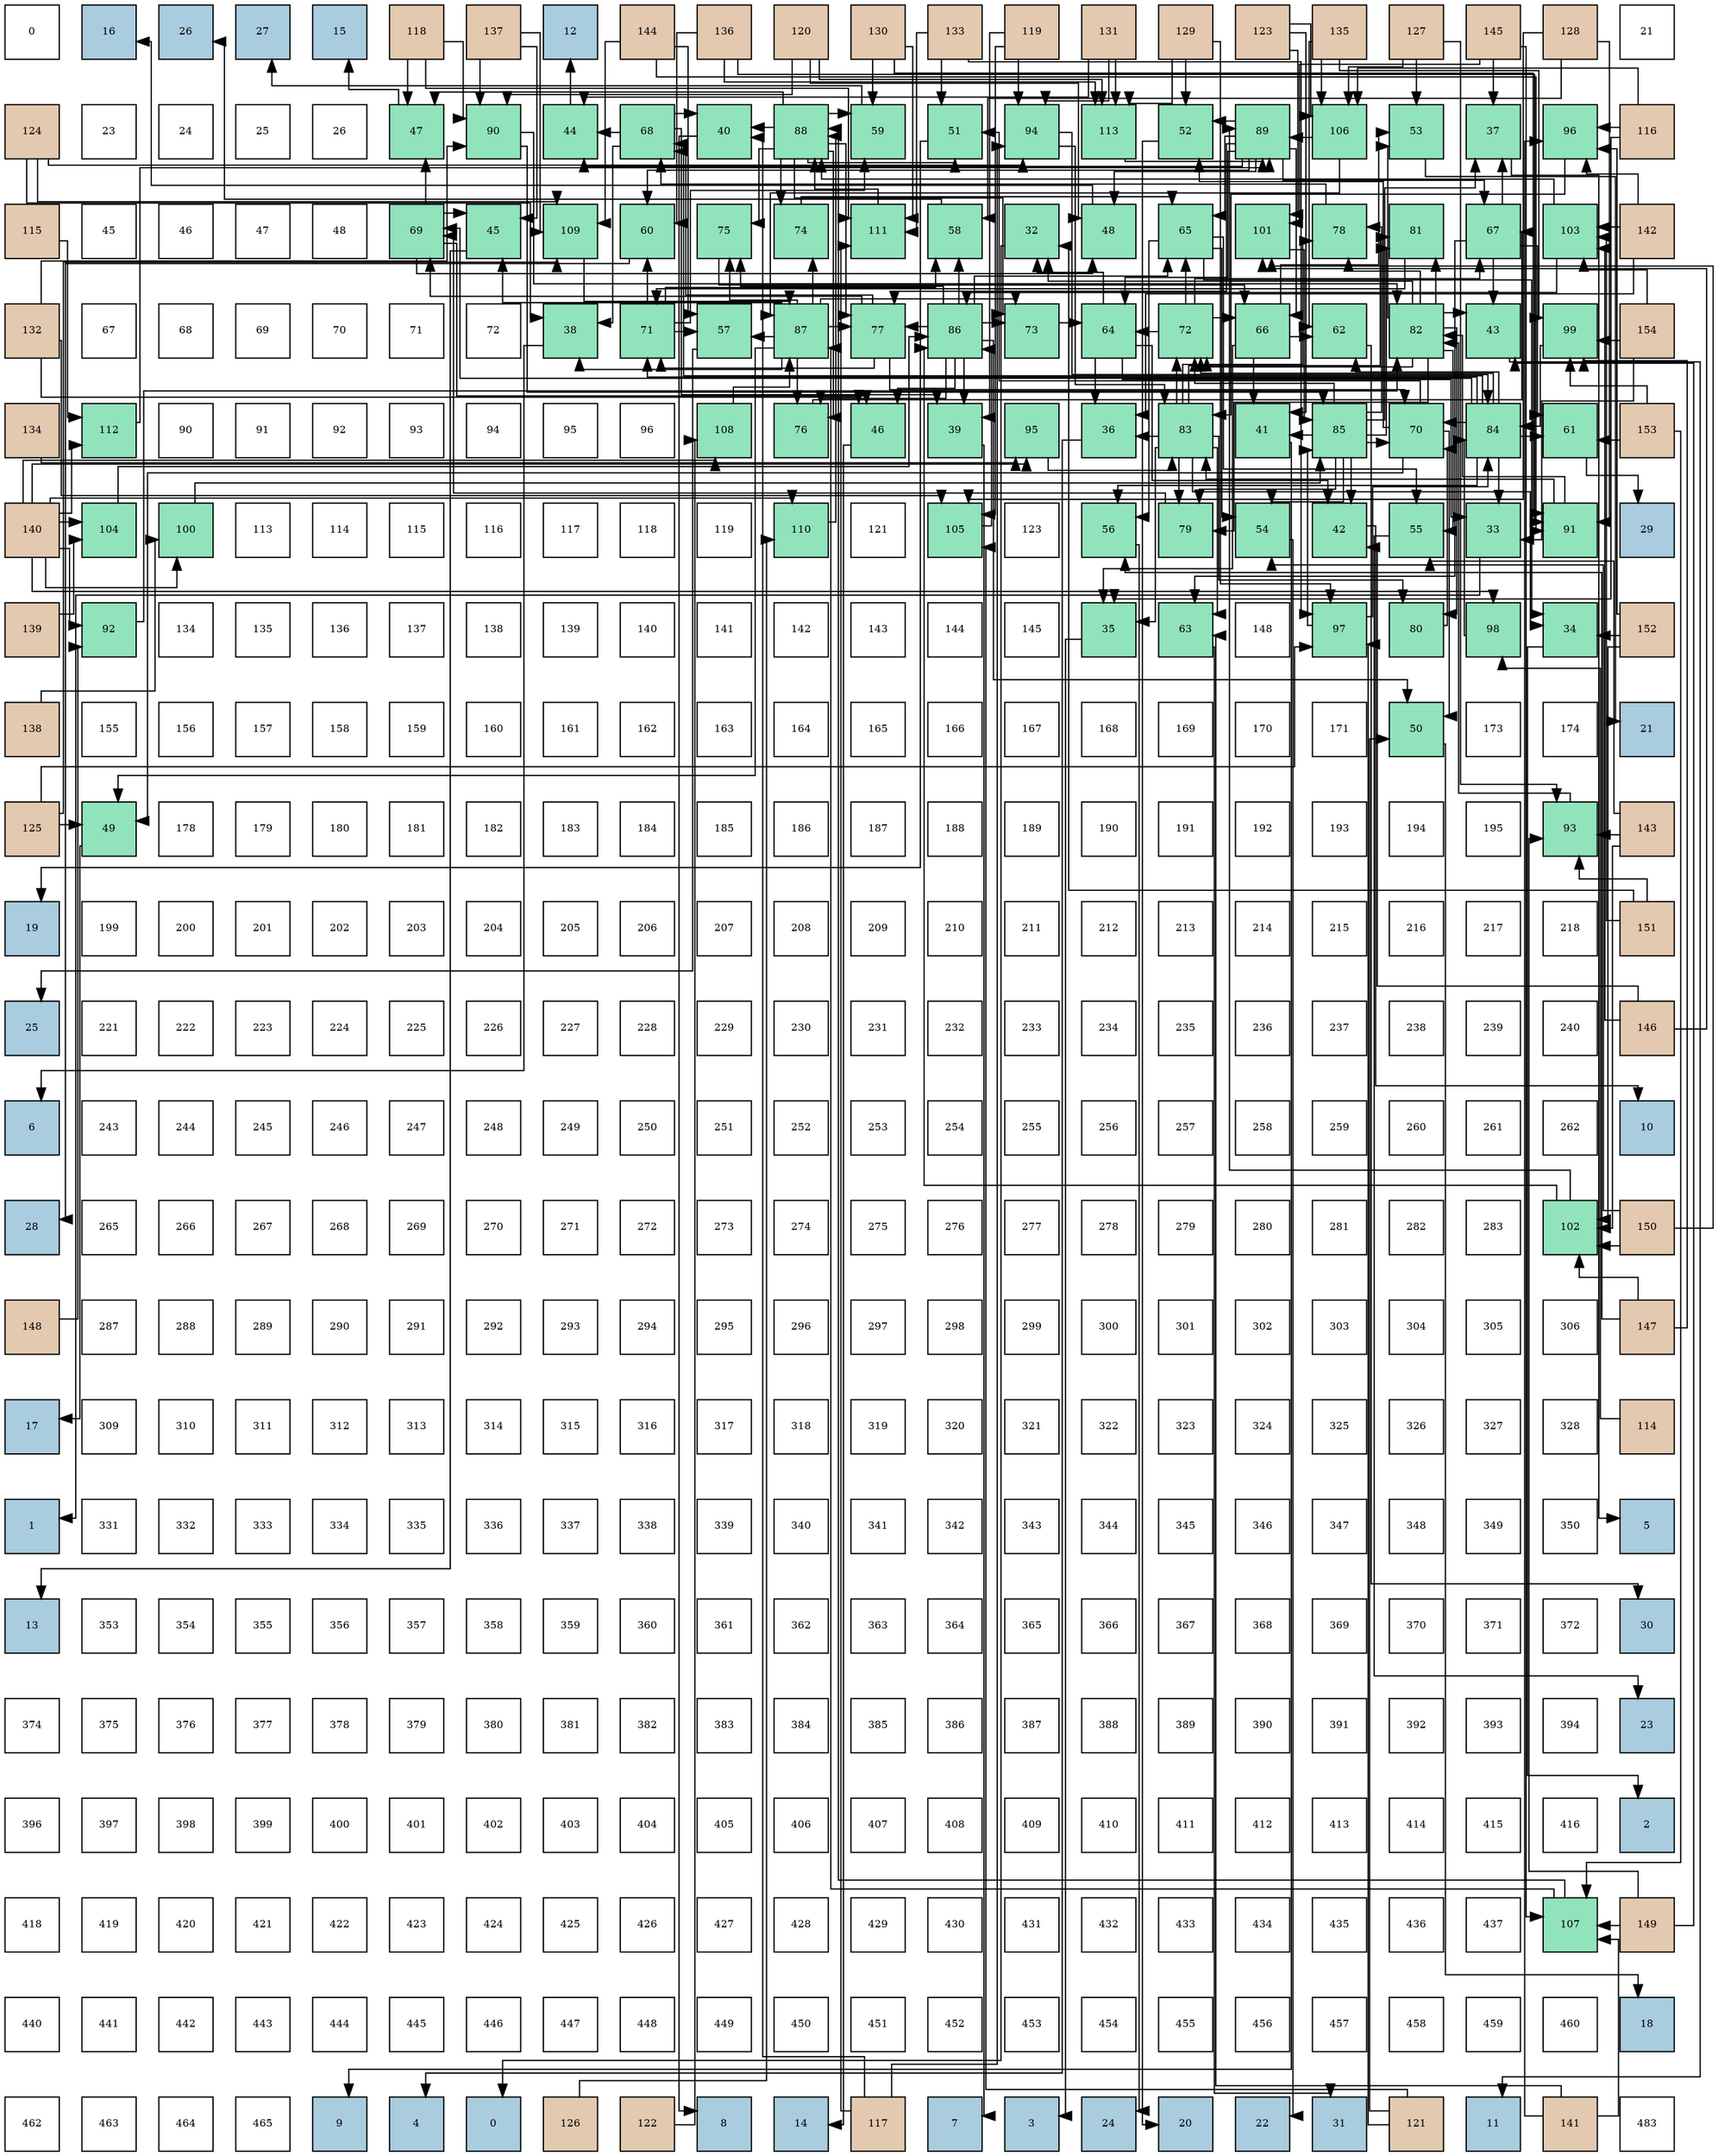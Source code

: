 digraph layout{
 rankdir=TB;
 splines=ortho;
 node [style=filled shape=square fixedsize=true width=0.6];
0[label="0", fontsize=8, fillcolor="#ffffff"];
1[label="16", fontsize=8, fillcolor="#a9ccde"];
2[label="26", fontsize=8, fillcolor="#a9ccde"];
3[label="27", fontsize=8, fillcolor="#a9ccde"];
4[label="15", fontsize=8, fillcolor="#a9ccde"];
5[label="118", fontsize=8, fillcolor="#e3c9af"];
6[label="137", fontsize=8, fillcolor="#e3c9af"];
7[label="12", fontsize=8, fillcolor="#a9ccde"];
8[label="144", fontsize=8, fillcolor="#e3c9af"];
9[label="136", fontsize=8, fillcolor="#e3c9af"];
10[label="120", fontsize=8, fillcolor="#e3c9af"];
11[label="130", fontsize=8, fillcolor="#e3c9af"];
12[label="133", fontsize=8, fillcolor="#e3c9af"];
13[label="119", fontsize=8, fillcolor="#e3c9af"];
14[label="131", fontsize=8, fillcolor="#e3c9af"];
15[label="129", fontsize=8, fillcolor="#e3c9af"];
16[label="123", fontsize=8, fillcolor="#e3c9af"];
17[label="135", fontsize=8, fillcolor="#e3c9af"];
18[label="127", fontsize=8, fillcolor="#e3c9af"];
19[label="145", fontsize=8, fillcolor="#e3c9af"];
20[label="128", fontsize=8, fillcolor="#e3c9af"];
21[label="21", fontsize=8, fillcolor="#ffffff"];
22[label="124", fontsize=8, fillcolor="#e3c9af"];
23[label="23", fontsize=8, fillcolor="#ffffff"];
24[label="24", fontsize=8, fillcolor="#ffffff"];
25[label="25", fontsize=8, fillcolor="#ffffff"];
26[label="26", fontsize=8, fillcolor="#ffffff"];
27[label="47", fontsize=8, fillcolor="#91e3bb"];
28[label="90", fontsize=8, fillcolor="#91e3bb"];
29[label="44", fontsize=8, fillcolor="#91e3bb"];
30[label="68", fontsize=8, fillcolor="#91e3bb"];
31[label="40", fontsize=8, fillcolor="#91e3bb"];
32[label="88", fontsize=8, fillcolor="#91e3bb"];
33[label="59", fontsize=8, fillcolor="#91e3bb"];
34[label="51", fontsize=8, fillcolor="#91e3bb"];
35[label="94", fontsize=8, fillcolor="#91e3bb"];
36[label="113", fontsize=8, fillcolor="#91e3bb"];
37[label="52", fontsize=8, fillcolor="#91e3bb"];
38[label="89", fontsize=8, fillcolor="#91e3bb"];
39[label="106", fontsize=8, fillcolor="#91e3bb"];
40[label="53", fontsize=8, fillcolor="#91e3bb"];
41[label="37", fontsize=8, fillcolor="#91e3bb"];
42[label="96", fontsize=8, fillcolor="#91e3bb"];
43[label="116", fontsize=8, fillcolor="#e3c9af"];
44[label="115", fontsize=8, fillcolor="#e3c9af"];
45[label="45", fontsize=8, fillcolor="#ffffff"];
46[label="46", fontsize=8, fillcolor="#ffffff"];
47[label="47", fontsize=8, fillcolor="#ffffff"];
48[label="48", fontsize=8, fillcolor="#ffffff"];
49[label="69", fontsize=8, fillcolor="#91e3bb"];
50[label="45", fontsize=8, fillcolor="#91e3bb"];
51[label="109", fontsize=8, fillcolor="#91e3bb"];
52[label="60", fontsize=8, fillcolor="#91e3bb"];
53[label="75", fontsize=8, fillcolor="#91e3bb"];
54[label="74", fontsize=8, fillcolor="#91e3bb"];
55[label="111", fontsize=8, fillcolor="#91e3bb"];
56[label="58", fontsize=8, fillcolor="#91e3bb"];
57[label="32", fontsize=8, fillcolor="#91e3bb"];
58[label="48", fontsize=8, fillcolor="#91e3bb"];
59[label="65", fontsize=8, fillcolor="#91e3bb"];
60[label="101", fontsize=8, fillcolor="#91e3bb"];
61[label="78", fontsize=8, fillcolor="#91e3bb"];
62[label="81", fontsize=8, fillcolor="#91e3bb"];
63[label="67", fontsize=8, fillcolor="#91e3bb"];
64[label="103", fontsize=8, fillcolor="#91e3bb"];
65[label="142", fontsize=8, fillcolor="#e3c9af"];
66[label="132", fontsize=8, fillcolor="#e3c9af"];
67[label="67", fontsize=8, fillcolor="#ffffff"];
68[label="68", fontsize=8, fillcolor="#ffffff"];
69[label="69", fontsize=8, fillcolor="#ffffff"];
70[label="70", fontsize=8, fillcolor="#ffffff"];
71[label="71", fontsize=8, fillcolor="#ffffff"];
72[label="72", fontsize=8, fillcolor="#ffffff"];
73[label="38", fontsize=8, fillcolor="#91e3bb"];
74[label="71", fontsize=8, fillcolor="#91e3bb"];
75[label="57", fontsize=8, fillcolor="#91e3bb"];
76[label="87", fontsize=8, fillcolor="#91e3bb"];
77[label="77", fontsize=8, fillcolor="#91e3bb"];
78[label="86", fontsize=8, fillcolor="#91e3bb"];
79[label="73", fontsize=8, fillcolor="#91e3bb"];
80[label="64", fontsize=8, fillcolor="#91e3bb"];
81[label="72", fontsize=8, fillcolor="#91e3bb"];
82[label="66", fontsize=8, fillcolor="#91e3bb"];
83[label="62", fontsize=8, fillcolor="#91e3bb"];
84[label="82", fontsize=8, fillcolor="#91e3bb"];
85[label="43", fontsize=8, fillcolor="#91e3bb"];
86[label="99", fontsize=8, fillcolor="#91e3bb"];
87[label="154", fontsize=8, fillcolor="#e3c9af"];
88[label="134", fontsize=8, fillcolor="#e3c9af"];
89[label="112", fontsize=8, fillcolor="#91e3bb"];
90[label="90", fontsize=8, fillcolor="#ffffff"];
91[label="91", fontsize=8, fillcolor="#ffffff"];
92[label="92", fontsize=8, fillcolor="#ffffff"];
93[label="93", fontsize=8, fillcolor="#ffffff"];
94[label="94", fontsize=8, fillcolor="#ffffff"];
95[label="95", fontsize=8, fillcolor="#ffffff"];
96[label="96", fontsize=8, fillcolor="#ffffff"];
97[label="108", fontsize=8, fillcolor="#91e3bb"];
98[label="76", fontsize=8, fillcolor="#91e3bb"];
99[label="46", fontsize=8, fillcolor="#91e3bb"];
100[label="39", fontsize=8, fillcolor="#91e3bb"];
101[label="95", fontsize=8, fillcolor="#91e3bb"];
102[label="36", fontsize=8, fillcolor="#91e3bb"];
103[label="83", fontsize=8, fillcolor="#91e3bb"];
104[label="41", fontsize=8, fillcolor="#91e3bb"];
105[label="85", fontsize=8, fillcolor="#91e3bb"];
106[label="70", fontsize=8, fillcolor="#91e3bb"];
107[label="84", fontsize=8, fillcolor="#91e3bb"];
108[label="61", fontsize=8, fillcolor="#91e3bb"];
109[label="153", fontsize=8, fillcolor="#e3c9af"];
110[label="140", fontsize=8, fillcolor="#e3c9af"];
111[label="104", fontsize=8, fillcolor="#91e3bb"];
112[label="100", fontsize=8, fillcolor="#91e3bb"];
113[label="113", fontsize=8, fillcolor="#ffffff"];
114[label="114", fontsize=8, fillcolor="#ffffff"];
115[label="115", fontsize=8, fillcolor="#ffffff"];
116[label="116", fontsize=8, fillcolor="#ffffff"];
117[label="117", fontsize=8, fillcolor="#ffffff"];
118[label="118", fontsize=8, fillcolor="#ffffff"];
119[label="119", fontsize=8, fillcolor="#ffffff"];
120[label="110", fontsize=8, fillcolor="#91e3bb"];
121[label="121", fontsize=8, fillcolor="#ffffff"];
122[label="105", fontsize=8, fillcolor="#91e3bb"];
123[label="123", fontsize=8, fillcolor="#ffffff"];
124[label="56", fontsize=8, fillcolor="#91e3bb"];
125[label="79", fontsize=8, fillcolor="#91e3bb"];
126[label="54", fontsize=8, fillcolor="#91e3bb"];
127[label="42", fontsize=8, fillcolor="#91e3bb"];
128[label="55", fontsize=8, fillcolor="#91e3bb"];
129[label="33", fontsize=8, fillcolor="#91e3bb"];
130[label="91", fontsize=8, fillcolor="#91e3bb"];
131[label="29", fontsize=8, fillcolor="#a9ccde"];
132[label="139", fontsize=8, fillcolor="#e3c9af"];
133[label="92", fontsize=8, fillcolor="#91e3bb"];
134[label="134", fontsize=8, fillcolor="#ffffff"];
135[label="135", fontsize=8, fillcolor="#ffffff"];
136[label="136", fontsize=8, fillcolor="#ffffff"];
137[label="137", fontsize=8, fillcolor="#ffffff"];
138[label="138", fontsize=8, fillcolor="#ffffff"];
139[label="139", fontsize=8, fillcolor="#ffffff"];
140[label="140", fontsize=8, fillcolor="#ffffff"];
141[label="141", fontsize=8, fillcolor="#ffffff"];
142[label="142", fontsize=8, fillcolor="#ffffff"];
143[label="143", fontsize=8, fillcolor="#ffffff"];
144[label="144", fontsize=8, fillcolor="#ffffff"];
145[label="145", fontsize=8, fillcolor="#ffffff"];
146[label="35", fontsize=8, fillcolor="#91e3bb"];
147[label="63", fontsize=8, fillcolor="#91e3bb"];
148[label="148", fontsize=8, fillcolor="#ffffff"];
149[label="97", fontsize=8, fillcolor="#91e3bb"];
150[label="80", fontsize=8, fillcolor="#91e3bb"];
151[label="98", fontsize=8, fillcolor="#91e3bb"];
152[label="34", fontsize=8, fillcolor="#91e3bb"];
153[label="152", fontsize=8, fillcolor="#e3c9af"];
154[label="138", fontsize=8, fillcolor="#e3c9af"];
155[label="155", fontsize=8, fillcolor="#ffffff"];
156[label="156", fontsize=8, fillcolor="#ffffff"];
157[label="157", fontsize=8, fillcolor="#ffffff"];
158[label="158", fontsize=8, fillcolor="#ffffff"];
159[label="159", fontsize=8, fillcolor="#ffffff"];
160[label="160", fontsize=8, fillcolor="#ffffff"];
161[label="161", fontsize=8, fillcolor="#ffffff"];
162[label="162", fontsize=8, fillcolor="#ffffff"];
163[label="163", fontsize=8, fillcolor="#ffffff"];
164[label="164", fontsize=8, fillcolor="#ffffff"];
165[label="165", fontsize=8, fillcolor="#ffffff"];
166[label="166", fontsize=8, fillcolor="#ffffff"];
167[label="167", fontsize=8, fillcolor="#ffffff"];
168[label="168", fontsize=8, fillcolor="#ffffff"];
169[label="169", fontsize=8, fillcolor="#ffffff"];
170[label="170", fontsize=8, fillcolor="#ffffff"];
171[label="171", fontsize=8, fillcolor="#ffffff"];
172[label="50", fontsize=8, fillcolor="#91e3bb"];
173[label="173", fontsize=8, fillcolor="#ffffff"];
174[label="174", fontsize=8, fillcolor="#ffffff"];
175[label="21", fontsize=8, fillcolor="#a9ccde"];
176[label="125", fontsize=8, fillcolor="#e3c9af"];
177[label="49", fontsize=8, fillcolor="#91e3bb"];
178[label="178", fontsize=8, fillcolor="#ffffff"];
179[label="179", fontsize=8, fillcolor="#ffffff"];
180[label="180", fontsize=8, fillcolor="#ffffff"];
181[label="181", fontsize=8, fillcolor="#ffffff"];
182[label="182", fontsize=8, fillcolor="#ffffff"];
183[label="183", fontsize=8, fillcolor="#ffffff"];
184[label="184", fontsize=8, fillcolor="#ffffff"];
185[label="185", fontsize=8, fillcolor="#ffffff"];
186[label="186", fontsize=8, fillcolor="#ffffff"];
187[label="187", fontsize=8, fillcolor="#ffffff"];
188[label="188", fontsize=8, fillcolor="#ffffff"];
189[label="189", fontsize=8, fillcolor="#ffffff"];
190[label="190", fontsize=8, fillcolor="#ffffff"];
191[label="191", fontsize=8, fillcolor="#ffffff"];
192[label="192", fontsize=8, fillcolor="#ffffff"];
193[label="193", fontsize=8, fillcolor="#ffffff"];
194[label="194", fontsize=8, fillcolor="#ffffff"];
195[label="195", fontsize=8, fillcolor="#ffffff"];
196[label="93", fontsize=8, fillcolor="#91e3bb"];
197[label="143", fontsize=8, fillcolor="#e3c9af"];
198[label="19", fontsize=8, fillcolor="#a9ccde"];
199[label="199", fontsize=8, fillcolor="#ffffff"];
200[label="200", fontsize=8, fillcolor="#ffffff"];
201[label="201", fontsize=8, fillcolor="#ffffff"];
202[label="202", fontsize=8, fillcolor="#ffffff"];
203[label="203", fontsize=8, fillcolor="#ffffff"];
204[label="204", fontsize=8, fillcolor="#ffffff"];
205[label="205", fontsize=8, fillcolor="#ffffff"];
206[label="206", fontsize=8, fillcolor="#ffffff"];
207[label="207", fontsize=8, fillcolor="#ffffff"];
208[label="208", fontsize=8, fillcolor="#ffffff"];
209[label="209", fontsize=8, fillcolor="#ffffff"];
210[label="210", fontsize=8, fillcolor="#ffffff"];
211[label="211", fontsize=8, fillcolor="#ffffff"];
212[label="212", fontsize=8, fillcolor="#ffffff"];
213[label="213", fontsize=8, fillcolor="#ffffff"];
214[label="214", fontsize=8, fillcolor="#ffffff"];
215[label="215", fontsize=8, fillcolor="#ffffff"];
216[label="216", fontsize=8, fillcolor="#ffffff"];
217[label="217", fontsize=8, fillcolor="#ffffff"];
218[label="218", fontsize=8, fillcolor="#ffffff"];
219[label="151", fontsize=8, fillcolor="#e3c9af"];
220[label="25", fontsize=8, fillcolor="#a9ccde"];
221[label="221", fontsize=8, fillcolor="#ffffff"];
222[label="222", fontsize=8, fillcolor="#ffffff"];
223[label="223", fontsize=8, fillcolor="#ffffff"];
224[label="224", fontsize=8, fillcolor="#ffffff"];
225[label="225", fontsize=8, fillcolor="#ffffff"];
226[label="226", fontsize=8, fillcolor="#ffffff"];
227[label="227", fontsize=8, fillcolor="#ffffff"];
228[label="228", fontsize=8, fillcolor="#ffffff"];
229[label="229", fontsize=8, fillcolor="#ffffff"];
230[label="230", fontsize=8, fillcolor="#ffffff"];
231[label="231", fontsize=8, fillcolor="#ffffff"];
232[label="232", fontsize=8, fillcolor="#ffffff"];
233[label="233", fontsize=8, fillcolor="#ffffff"];
234[label="234", fontsize=8, fillcolor="#ffffff"];
235[label="235", fontsize=8, fillcolor="#ffffff"];
236[label="236", fontsize=8, fillcolor="#ffffff"];
237[label="237", fontsize=8, fillcolor="#ffffff"];
238[label="238", fontsize=8, fillcolor="#ffffff"];
239[label="239", fontsize=8, fillcolor="#ffffff"];
240[label="240", fontsize=8, fillcolor="#ffffff"];
241[label="146", fontsize=8, fillcolor="#e3c9af"];
242[label="6", fontsize=8, fillcolor="#a9ccde"];
243[label="243", fontsize=8, fillcolor="#ffffff"];
244[label="244", fontsize=8, fillcolor="#ffffff"];
245[label="245", fontsize=8, fillcolor="#ffffff"];
246[label="246", fontsize=8, fillcolor="#ffffff"];
247[label="247", fontsize=8, fillcolor="#ffffff"];
248[label="248", fontsize=8, fillcolor="#ffffff"];
249[label="249", fontsize=8, fillcolor="#ffffff"];
250[label="250", fontsize=8, fillcolor="#ffffff"];
251[label="251", fontsize=8, fillcolor="#ffffff"];
252[label="252", fontsize=8, fillcolor="#ffffff"];
253[label="253", fontsize=8, fillcolor="#ffffff"];
254[label="254", fontsize=8, fillcolor="#ffffff"];
255[label="255", fontsize=8, fillcolor="#ffffff"];
256[label="256", fontsize=8, fillcolor="#ffffff"];
257[label="257", fontsize=8, fillcolor="#ffffff"];
258[label="258", fontsize=8, fillcolor="#ffffff"];
259[label="259", fontsize=8, fillcolor="#ffffff"];
260[label="260", fontsize=8, fillcolor="#ffffff"];
261[label="261", fontsize=8, fillcolor="#ffffff"];
262[label="262", fontsize=8, fillcolor="#ffffff"];
263[label="10", fontsize=8, fillcolor="#a9ccde"];
264[label="28", fontsize=8, fillcolor="#a9ccde"];
265[label="265", fontsize=8, fillcolor="#ffffff"];
266[label="266", fontsize=8, fillcolor="#ffffff"];
267[label="267", fontsize=8, fillcolor="#ffffff"];
268[label="268", fontsize=8, fillcolor="#ffffff"];
269[label="269", fontsize=8, fillcolor="#ffffff"];
270[label="270", fontsize=8, fillcolor="#ffffff"];
271[label="271", fontsize=8, fillcolor="#ffffff"];
272[label="272", fontsize=8, fillcolor="#ffffff"];
273[label="273", fontsize=8, fillcolor="#ffffff"];
274[label="274", fontsize=8, fillcolor="#ffffff"];
275[label="275", fontsize=8, fillcolor="#ffffff"];
276[label="276", fontsize=8, fillcolor="#ffffff"];
277[label="277", fontsize=8, fillcolor="#ffffff"];
278[label="278", fontsize=8, fillcolor="#ffffff"];
279[label="279", fontsize=8, fillcolor="#ffffff"];
280[label="280", fontsize=8, fillcolor="#ffffff"];
281[label="281", fontsize=8, fillcolor="#ffffff"];
282[label="282", fontsize=8, fillcolor="#ffffff"];
283[label="283", fontsize=8, fillcolor="#ffffff"];
284[label="102", fontsize=8, fillcolor="#91e3bb"];
285[label="150", fontsize=8, fillcolor="#e3c9af"];
286[label="148", fontsize=8, fillcolor="#e3c9af"];
287[label="287", fontsize=8, fillcolor="#ffffff"];
288[label="288", fontsize=8, fillcolor="#ffffff"];
289[label="289", fontsize=8, fillcolor="#ffffff"];
290[label="290", fontsize=8, fillcolor="#ffffff"];
291[label="291", fontsize=8, fillcolor="#ffffff"];
292[label="292", fontsize=8, fillcolor="#ffffff"];
293[label="293", fontsize=8, fillcolor="#ffffff"];
294[label="294", fontsize=8, fillcolor="#ffffff"];
295[label="295", fontsize=8, fillcolor="#ffffff"];
296[label="296", fontsize=8, fillcolor="#ffffff"];
297[label="297", fontsize=8, fillcolor="#ffffff"];
298[label="298", fontsize=8, fillcolor="#ffffff"];
299[label="299", fontsize=8, fillcolor="#ffffff"];
300[label="300", fontsize=8, fillcolor="#ffffff"];
301[label="301", fontsize=8, fillcolor="#ffffff"];
302[label="302", fontsize=8, fillcolor="#ffffff"];
303[label="303", fontsize=8, fillcolor="#ffffff"];
304[label="304", fontsize=8, fillcolor="#ffffff"];
305[label="305", fontsize=8, fillcolor="#ffffff"];
306[label="306", fontsize=8, fillcolor="#ffffff"];
307[label="147", fontsize=8, fillcolor="#e3c9af"];
308[label="17", fontsize=8, fillcolor="#a9ccde"];
309[label="309", fontsize=8, fillcolor="#ffffff"];
310[label="310", fontsize=8, fillcolor="#ffffff"];
311[label="311", fontsize=8, fillcolor="#ffffff"];
312[label="312", fontsize=8, fillcolor="#ffffff"];
313[label="313", fontsize=8, fillcolor="#ffffff"];
314[label="314", fontsize=8, fillcolor="#ffffff"];
315[label="315", fontsize=8, fillcolor="#ffffff"];
316[label="316", fontsize=8, fillcolor="#ffffff"];
317[label="317", fontsize=8, fillcolor="#ffffff"];
318[label="318", fontsize=8, fillcolor="#ffffff"];
319[label="319", fontsize=8, fillcolor="#ffffff"];
320[label="320", fontsize=8, fillcolor="#ffffff"];
321[label="321", fontsize=8, fillcolor="#ffffff"];
322[label="322", fontsize=8, fillcolor="#ffffff"];
323[label="323", fontsize=8, fillcolor="#ffffff"];
324[label="324", fontsize=8, fillcolor="#ffffff"];
325[label="325", fontsize=8, fillcolor="#ffffff"];
326[label="326", fontsize=8, fillcolor="#ffffff"];
327[label="327", fontsize=8, fillcolor="#ffffff"];
328[label="328", fontsize=8, fillcolor="#ffffff"];
329[label="114", fontsize=8, fillcolor="#e3c9af"];
330[label="1", fontsize=8, fillcolor="#a9ccde"];
331[label="331", fontsize=8, fillcolor="#ffffff"];
332[label="332", fontsize=8, fillcolor="#ffffff"];
333[label="333", fontsize=8, fillcolor="#ffffff"];
334[label="334", fontsize=8, fillcolor="#ffffff"];
335[label="335", fontsize=8, fillcolor="#ffffff"];
336[label="336", fontsize=8, fillcolor="#ffffff"];
337[label="337", fontsize=8, fillcolor="#ffffff"];
338[label="338", fontsize=8, fillcolor="#ffffff"];
339[label="339", fontsize=8, fillcolor="#ffffff"];
340[label="340", fontsize=8, fillcolor="#ffffff"];
341[label="341", fontsize=8, fillcolor="#ffffff"];
342[label="342", fontsize=8, fillcolor="#ffffff"];
343[label="343", fontsize=8, fillcolor="#ffffff"];
344[label="344", fontsize=8, fillcolor="#ffffff"];
345[label="345", fontsize=8, fillcolor="#ffffff"];
346[label="346", fontsize=8, fillcolor="#ffffff"];
347[label="347", fontsize=8, fillcolor="#ffffff"];
348[label="348", fontsize=8, fillcolor="#ffffff"];
349[label="349", fontsize=8, fillcolor="#ffffff"];
350[label="350", fontsize=8, fillcolor="#ffffff"];
351[label="5", fontsize=8, fillcolor="#a9ccde"];
352[label="13", fontsize=8, fillcolor="#a9ccde"];
353[label="353", fontsize=8, fillcolor="#ffffff"];
354[label="354", fontsize=8, fillcolor="#ffffff"];
355[label="355", fontsize=8, fillcolor="#ffffff"];
356[label="356", fontsize=8, fillcolor="#ffffff"];
357[label="357", fontsize=8, fillcolor="#ffffff"];
358[label="358", fontsize=8, fillcolor="#ffffff"];
359[label="359", fontsize=8, fillcolor="#ffffff"];
360[label="360", fontsize=8, fillcolor="#ffffff"];
361[label="361", fontsize=8, fillcolor="#ffffff"];
362[label="362", fontsize=8, fillcolor="#ffffff"];
363[label="363", fontsize=8, fillcolor="#ffffff"];
364[label="364", fontsize=8, fillcolor="#ffffff"];
365[label="365", fontsize=8, fillcolor="#ffffff"];
366[label="366", fontsize=8, fillcolor="#ffffff"];
367[label="367", fontsize=8, fillcolor="#ffffff"];
368[label="368", fontsize=8, fillcolor="#ffffff"];
369[label="369", fontsize=8, fillcolor="#ffffff"];
370[label="370", fontsize=8, fillcolor="#ffffff"];
371[label="371", fontsize=8, fillcolor="#ffffff"];
372[label="372", fontsize=8, fillcolor="#ffffff"];
373[label="30", fontsize=8, fillcolor="#a9ccde"];
374[label="374", fontsize=8, fillcolor="#ffffff"];
375[label="375", fontsize=8, fillcolor="#ffffff"];
376[label="376", fontsize=8, fillcolor="#ffffff"];
377[label="377", fontsize=8, fillcolor="#ffffff"];
378[label="378", fontsize=8, fillcolor="#ffffff"];
379[label="379", fontsize=8, fillcolor="#ffffff"];
380[label="380", fontsize=8, fillcolor="#ffffff"];
381[label="381", fontsize=8, fillcolor="#ffffff"];
382[label="382", fontsize=8, fillcolor="#ffffff"];
383[label="383", fontsize=8, fillcolor="#ffffff"];
384[label="384", fontsize=8, fillcolor="#ffffff"];
385[label="385", fontsize=8, fillcolor="#ffffff"];
386[label="386", fontsize=8, fillcolor="#ffffff"];
387[label="387", fontsize=8, fillcolor="#ffffff"];
388[label="388", fontsize=8, fillcolor="#ffffff"];
389[label="389", fontsize=8, fillcolor="#ffffff"];
390[label="390", fontsize=8, fillcolor="#ffffff"];
391[label="391", fontsize=8, fillcolor="#ffffff"];
392[label="392", fontsize=8, fillcolor="#ffffff"];
393[label="393", fontsize=8, fillcolor="#ffffff"];
394[label="394", fontsize=8, fillcolor="#ffffff"];
395[label="23", fontsize=8, fillcolor="#a9ccde"];
396[label="396", fontsize=8, fillcolor="#ffffff"];
397[label="397", fontsize=8, fillcolor="#ffffff"];
398[label="398", fontsize=8, fillcolor="#ffffff"];
399[label="399", fontsize=8, fillcolor="#ffffff"];
400[label="400", fontsize=8, fillcolor="#ffffff"];
401[label="401", fontsize=8, fillcolor="#ffffff"];
402[label="402", fontsize=8, fillcolor="#ffffff"];
403[label="403", fontsize=8, fillcolor="#ffffff"];
404[label="404", fontsize=8, fillcolor="#ffffff"];
405[label="405", fontsize=8, fillcolor="#ffffff"];
406[label="406", fontsize=8, fillcolor="#ffffff"];
407[label="407", fontsize=8, fillcolor="#ffffff"];
408[label="408", fontsize=8, fillcolor="#ffffff"];
409[label="409", fontsize=8, fillcolor="#ffffff"];
410[label="410", fontsize=8, fillcolor="#ffffff"];
411[label="411", fontsize=8, fillcolor="#ffffff"];
412[label="412", fontsize=8, fillcolor="#ffffff"];
413[label="413", fontsize=8, fillcolor="#ffffff"];
414[label="414", fontsize=8, fillcolor="#ffffff"];
415[label="415", fontsize=8, fillcolor="#ffffff"];
416[label="416", fontsize=8, fillcolor="#ffffff"];
417[label="2", fontsize=8, fillcolor="#a9ccde"];
418[label="418", fontsize=8, fillcolor="#ffffff"];
419[label="419", fontsize=8, fillcolor="#ffffff"];
420[label="420", fontsize=8, fillcolor="#ffffff"];
421[label="421", fontsize=8, fillcolor="#ffffff"];
422[label="422", fontsize=8, fillcolor="#ffffff"];
423[label="423", fontsize=8, fillcolor="#ffffff"];
424[label="424", fontsize=8, fillcolor="#ffffff"];
425[label="425", fontsize=8, fillcolor="#ffffff"];
426[label="426", fontsize=8, fillcolor="#ffffff"];
427[label="427", fontsize=8, fillcolor="#ffffff"];
428[label="428", fontsize=8, fillcolor="#ffffff"];
429[label="429", fontsize=8, fillcolor="#ffffff"];
430[label="430", fontsize=8, fillcolor="#ffffff"];
431[label="431", fontsize=8, fillcolor="#ffffff"];
432[label="432", fontsize=8, fillcolor="#ffffff"];
433[label="433", fontsize=8, fillcolor="#ffffff"];
434[label="434", fontsize=8, fillcolor="#ffffff"];
435[label="435", fontsize=8, fillcolor="#ffffff"];
436[label="436", fontsize=8, fillcolor="#ffffff"];
437[label="437", fontsize=8, fillcolor="#ffffff"];
438[label="107", fontsize=8, fillcolor="#91e3bb"];
439[label="149", fontsize=8, fillcolor="#e3c9af"];
440[label="440", fontsize=8, fillcolor="#ffffff"];
441[label="441", fontsize=8, fillcolor="#ffffff"];
442[label="442", fontsize=8, fillcolor="#ffffff"];
443[label="443", fontsize=8, fillcolor="#ffffff"];
444[label="444", fontsize=8, fillcolor="#ffffff"];
445[label="445", fontsize=8, fillcolor="#ffffff"];
446[label="446", fontsize=8, fillcolor="#ffffff"];
447[label="447", fontsize=8, fillcolor="#ffffff"];
448[label="448", fontsize=8, fillcolor="#ffffff"];
449[label="449", fontsize=8, fillcolor="#ffffff"];
450[label="450", fontsize=8, fillcolor="#ffffff"];
451[label="451", fontsize=8, fillcolor="#ffffff"];
452[label="452", fontsize=8, fillcolor="#ffffff"];
453[label="453", fontsize=8, fillcolor="#ffffff"];
454[label="454", fontsize=8, fillcolor="#ffffff"];
455[label="455", fontsize=8, fillcolor="#ffffff"];
456[label="456", fontsize=8, fillcolor="#ffffff"];
457[label="457", fontsize=8, fillcolor="#ffffff"];
458[label="458", fontsize=8, fillcolor="#ffffff"];
459[label="459", fontsize=8, fillcolor="#ffffff"];
460[label="460", fontsize=8, fillcolor="#ffffff"];
461[label="18", fontsize=8, fillcolor="#a9ccde"];
462[label="462", fontsize=8, fillcolor="#ffffff"];
463[label="463", fontsize=8, fillcolor="#ffffff"];
464[label="464", fontsize=8, fillcolor="#ffffff"];
465[label="465", fontsize=8, fillcolor="#ffffff"];
466[label="9", fontsize=8, fillcolor="#a9ccde"];
467[label="4", fontsize=8, fillcolor="#a9ccde"];
468[label="0", fontsize=8, fillcolor="#a9ccde"];
469[label="126", fontsize=8, fillcolor="#e3c9af"];
470[label="122", fontsize=8, fillcolor="#e3c9af"];
471[label="8", fontsize=8, fillcolor="#a9ccde"];
472[label="14", fontsize=8, fillcolor="#a9ccde"];
473[label="117", fontsize=8, fillcolor="#e3c9af"];
474[label="7", fontsize=8, fillcolor="#a9ccde"];
475[label="3", fontsize=8, fillcolor="#a9ccde"];
476[label="24", fontsize=8, fillcolor="#a9ccde"];
477[label="20", fontsize=8, fillcolor="#a9ccde"];
478[label="22", fontsize=8, fillcolor="#a9ccde"];
479[label="31", fontsize=8, fillcolor="#a9ccde"];
480[label="121", fontsize=8, fillcolor="#e3c9af"];
481[label="11", fontsize=8, fillcolor="#a9ccde"];
482[label="141", fontsize=8, fillcolor="#e3c9af"];
483[label="483", fontsize=8, fillcolor="#ffffff"];
edge [constraint=false, style=vis];57 -> 468;
129 -> 330;
152 -> 417;
146 -> 475;
102 -> 467;
41 -> 351;
73 -> 242;
100 -> 474;
31 -> 471;
104 -> 466;
127 -> 263;
85 -> 481;
29 -> 7;
50 -> 352;
99 -> 472;
27 -> 4;
58 -> 1;
177 -> 308;
172 -> 461;
34 -> 198;
37 -> 477;
40 -> 175;
126 -> 478;
128 -> 395;
124 -> 476;
75 -> 220;
56 -> 2;
33 -> 3;
52 -> 264;
108 -> 131;
83 -> 373;
147 -> 479;
80 -> 57;
80 -> 129;
80 -> 102;
80 -> 127;
59 -> 152;
59 -> 126;
59 -> 128;
59 -> 124;
82 -> 146;
82 -> 104;
82 -> 40;
82 -> 83;
63 -> 41;
63 -> 85;
63 -> 108;
63 -> 147;
30 -> 73;
30 -> 100;
30 -> 31;
30 -> 29;
49 -> 50;
49 -> 99;
49 -> 27;
49 -> 58;
106 -> 177;
106 -> 172;
106 -> 34;
106 -> 37;
74 -> 75;
74 -> 56;
74 -> 33;
74 -> 52;
81 -> 80;
81 -> 59;
81 -> 82;
81 -> 63;
79 -> 80;
54 -> 59;
53 -> 82;
98 -> 63;
77 -> 30;
77 -> 49;
77 -> 106;
77 -> 74;
61 -> 30;
125 -> 49;
150 -> 106;
62 -> 74;
84 -> 57;
84 -> 85;
84 -> 40;
84 -> 128;
84 -> 81;
84 -> 61;
84 -> 125;
84 -> 150;
84 -> 62;
103 -> 152;
103 -> 146;
103 -> 102;
103 -> 147;
103 -> 81;
103 -> 61;
103 -> 125;
103 -> 150;
103 -> 62;
107 -> 129;
107 -> 124;
107 -> 108;
107 -> 83;
107 -> 30;
107 -> 49;
107 -> 106;
107 -> 74;
107 -> 81;
105 -> 41;
105 -> 104;
105 -> 127;
105 -> 126;
105 -> 106;
105 -> 81;
105 -> 61;
105 -> 125;
105 -> 62;
78 -> 100;
78 -> 99;
78 -> 172;
78 -> 56;
78 -> 59;
78 -> 79;
78 -> 53;
78 -> 98;
78 -> 77;
76 -> 73;
76 -> 50;
76 -> 177;
76 -> 75;
76 -> 79;
76 -> 54;
76 -> 53;
76 -> 98;
76 -> 77;
32 -> 31;
32 -> 27;
32 -> 34;
32 -> 33;
32 -> 79;
32 -> 54;
32 -> 53;
32 -> 98;
32 -> 77;
38 -> 29;
38 -> 58;
38 -> 37;
38 -> 52;
38 -> 80;
38 -> 59;
38 -> 82;
38 -> 63;
38 -> 77;
28 -> 84;
28 -> 105;
130 -> 84;
130 -> 103;
133 -> 84;
196 -> 84;
35 -> 103;
35 -> 107;
101 -> 103;
42 -> 103;
149 -> 107;
149 -> 105;
151 -> 107;
86 -> 107;
112 -> 105;
60 -> 105;
284 -> 78;
284 -> 38;
64 -> 78;
64 -> 32;
111 -> 78;
122 -> 78;
39 -> 76;
39 -> 38;
438 -> 76;
438 -> 32;
97 -> 76;
51 -> 76;
120 -> 32;
55 -> 32;
89 -> 38;
36 -> 38;
329 -> 151;
44 -> 89;
43 -> 146;
43 -> 42;
43 -> 39;
473 -> 31;
473 -> 35;
473 -> 55;
5 -> 27;
5 -> 28;
5 -> 55;
13 -> 100;
13 -> 35;
13 -> 122;
10 -> 58;
10 -> 28;
10 -> 36;
480 -> 172;
480 -> 149;
480 -> 122;
470 -> 97;
16 -> 104;
16 -> 60;
16 -> 39;
22 -> 73;
22 -> 35;
22 -> 51;
176 -> 177;
176 -> 149;
176 -> 51;
469 -> 120;
18 -> 40;
18 -> 196;
18 -> 39;
20 -> 56;
20 -> 130;
20 -> 122;
15 -> 37;
15 -> 149;
15 -> 36;
11 -> 33;
11 -> 130;
11 -> 55;
14 -> 29;
14 -> 35;
14 -> 36;
66 -> 99;
66 -> 28;
66 -> 122;
12 -> 34;
12 -> 149;
12 -> 55;
88 -> 101;
17 -> 83;
17 -> 86;
17 -> 39;
9 -> 52;
9 -> 130;
9 -> 36;
6 -> 50;
6 -> 28;
6 -> 51;
154 -> 112;
132 -> 111;
110 -> 133;
110 -> 101;
110 -> 151;
110 -> 112;
110 -> 111;
110 -> 97;
110 -> 120;
110 -> 89;
482 -> 147;
482 -> 42;
482 -> 438;
65 -> 102;
65 -> 42;
65 -> 64;
197 -> 128;
197 -> 196;
197 -> 284;
8 -> 75;
8 -> 130;
8 -> 51;
19 -> 41;
19 -> 60;
19 -> 438;
241 -> 127;
241 -> 60;
241 -> 64;
307 -> 124;
307 -> 86;
307 -> 284;
286 -> 133;
439 -> 85;
439 -> 196;
439 -> 438;
285 -> 126;
285 -> 60;
285 -> 284;
219 -> 57;
219 -> 196;
219 -> 64;
153 -> 152;
153 -> 42;
153 -> 284;
109 -> 108;
109 -> 86;
109 -> 438;
87 -> 129;
87 -> 86;
87 -> 64;
edge [constraint=true, style=invis];
0 -> 22 -> 44 -> 66 -> 88 -> 110 -> 132 -> 154 -> 176 -> 198 -> 220 -> 242 -> 264 -> 286 -> 308 -> 330 -> 352 -> 374 -> 396 -> 418 -> 440 -> 462;
1 -> 23 -> 45 -> 67 -> 89 -> 111 -> 133 -> 155 -> 177 -> 199 -> 221 -> 243 -> 265 -> 287 -> 309 -> 331 -> 353 -> 375 -> 397 -> 419 -> 441 -> 463;
2 -> 24 -> 46 -> 68 -> 90 -> 112 -> 134 -> 156 -> 178 -> 200 -> 222 -> 244 -> 266 -> 288 -> 310 -> 332 -> 354 -> 376 -> 398 -> 420 -> 442 -> 464;
3 -> 25 -> 47 -> 69 -> 91 -> 113 -> 135 -> 157 -> 179 -> 201 -> 223 -> 245 -> 267 -> 289 -> 311 -> 333 -> 355 -> 377 -> 399 -> 421 -> 443 -> 465;
4 -> 26 -> 48 -> 70 -> 92 -> 114 -> 136 -> 158 -> 180 -> 202 -> 224 -> 246 -> 268 -> 290 -> 312 -> 334 -> 356 -> 378 -> 400 -> 422 -> 444 -> 466;
5 -> 27 -> 49 -> 71 -> 93 -> 115 -> 137 -> 159 -> 181 -> 203 -> 225 -> 247 -> 269 -> 291 -> 313 -> 335 -> 357 -> 379 -> 401 -> 423 -> 445 -> 467;
6 -> 28 -> 50 -> 72 -> 94 -> 116 -> 138 -> 160 -> 182 -> 204 -> 226 -> 248 -> 270 -> 292 -> 314 -> 336 -> 358 -> 380 -> 402 -> 424 -> 446 -> 468;
7 -> 29 -> 51 -> 73 -> 95 -> 117 -> 139 -> 161 -> 183 -> 205 -> 227 -> 249 -> 271 -> 293 -> 315 -> 337 -> 359 -> 381 -> 403 -> 425 -> 447 -> 469;
8 -> 30 -> 52 -> 74 -> 96 -> 118 -> 140 -> 162 -> 184 -> 206 -> 228 -> 250 -> 272 -> 294 -> 316 -> 338 -> 360 -> 382 -> 404 -> 426 -> 448 -> 470;
9 -> 31 -> 53 -> 75 -> 97 -> 119 -> 141 -> 163 -> 185 -> 207 -> 229 -> 251 -> 273 -> 295 -> 317 -> 339 -> 361 -> 383 -> 405 -> 427 -> 449 -> 471;
10 -> 32 -> 54 -> 76 -> 98 -> 120 -> 142 -> 164 -> 186 -> 208 -> 230 -> 252 -> 274 -> 296 -> 318 -> 340 -> 362 -> 384 -> 406 -> 428 -> 450 -> 472;
11 -> 33 -> 55 -> 77 -> 99 -> 121 -> 143 -> 165 -> 187 -> 209 -> 231 -> 253 -> 275 -> 297 -> 319 -> 341 -> 363 -> 385 -> 407 -> 429 -> 451 -> 473;
12 -> 34 -> 56 -> 78 -> 100 -> 122 -> 144 -> 166 -> 188 -> 210 -> 232 -> 254 -> 276 -> 298 -> 320 -> 342 -> 364 -> 386 -> 408 -> 430 -> 452 -> 474;
13 -> 35 -> 57 -> 79 -> 101 -> 123 -> 145 -> 167 -> 189 -> 211 -> 233 -> 255 -> 277 -> 299 -> 321 -> 343 -> 365 -> 387 -> 409 -> 431 -> 453 -> 475;
14 -> 36 -> 58 -> 80 -> 102 -> 124 -> 146 -> 168 -> 190 -> 212 -> 234 -> 256 -> 278 -> 300 -> 322 -> 344 -> 366 -> 388 -> 410 -> 432 -> 454 -> 476;
15 -> 37 -> 59 -> 81 -> 103 -> 125 -> 147 -> 169 -> 191 -> 213 -> 235 -> 257 -> 279 -> 301 -> 323 -> 345 -> 367 -> 389 -> 411 -> 433 -> 455 -> 477;
16 -> 38 -> 60 -> 82 -> 104 -> 126 -> 148 -> 170 -> 192 -> 214 -> 236 -> 258 -> 280 -> 302 -> 324 -> 346 -> 368 -> 390 -> 412 -> 434 -> 456 -> 478;
17 -> 39 -> 61 -> 83 -> 105 -> 127 -> 149 -> 171 -> 193 -> 215 -> 237 -> 259 -> 281 -> 303 -> 325 -> 347 -> 369 -> 391 -> 413 -> 435 -> 457 -> 479;
18 -> 40 -> 62 -> 84 -> 106 -> 128 -> 150 -> 172 -> 194 -> 216 -> 238 -> 260 -> 282 -> 304 -> 326 -> 348 -> 370 -> 392 -> 414 -> 436 -> 458 -> 480;
19 -> 41 -> 63 -> 85 -> 107 -> 129 -> 151 -> 173 -> 195 -> 217 -> 239 -> 261 -> 283 -> 305 -> 327 -> 349 -> 371 -> 393 -> 415 -> 437 -> 459 -> 481;
20 -> 42 -> 64 -> 86 -> 108 -> 130 -> 152 -> 174 -> 196 -> 218 -> 240 -> 262 -> 284 -> 306 -> 328 -> 350 -> 372 -> 394 -> 416 -> 438 -> 460 -> 482;
21 -> 43 -> 65 -> 87 -> 109 -> 131 -> 153 -> 175 -> 197 -> 219 -> 241 -> 263 -> 285 -> 307 -> 329 -> 351 -> 373 -> 395 -> 417 -> 439 -> 461 -> 483;
rank = same {0 -> 1 -> 2 -> 3 -> 4 -> 5 -> 6 -> 7 -> 8 -> 9 -> 10 -> 11 -> 12 -> 13 -> 14 -> 15 -> 16 -> 17 -> 18 -> 19 -> 20 -> 21};
rank = same {22 -> 23 -> 24 -> 25 -> 26 -> 27 -> 28 -> 29 -> 30 -> 31 -> 32 -> 33 -> 34 -> 35 -> 36 -> 37 -> 38 -> 39 -> 40 -> 41 -> 42 -> 43};
rank = same {44 -> 45 -> 46 -> 47 -> 48 -> 49 -> 50 -> 51 -> 52 -> 53 -> 54 -> 55 -> 56 -> 57 -> 58 -> 59 -> 60 -> 61 -> 62 -> 63 -> 64 -> 65};
rank = same {66 -> 67 -> 68 -> 69 -> 70 -> 71 -> 72 -> 73 -> 74 -> 75 -> 76 -> 77 -> 78 -> 79 -> 80 -> 81 -> 82 -> 83 -> 84 -> 85 -> 86 -> 87};
rank = same {88 -> 89 -> 90 -> 91 -> 92 -> 93 -> 94 -> 95 -> 96 -> 97 -> 98 -> 99 -> 100 -> 101 -> 102 -> 103 -> 104 -> 105 -> 106 -> 107 -> 108 -> 109};
rank = same {110 -> 111 -> 112 -> 113 -> 114 -> 115 -> 116 -> 117 -> 118 -> 119 -> 120 -> 121 -> 122 -> 123 -> 124 -> 125 -> 126 -> 127 -> 128 -> 129 -> 130 -> 131};
rank = same {132 -> 133 -> 134 -> 135 -> 136 -> 137 -> 138 -> 139 -> 140 -> 141 -> 142 -> 143 -> 144 -> 145 -> 146 -> 147 -> 148 -> 149 -> 150 -> 151 -> 152 -> 153};
rank = same {154 -> 155 -> 156 -> 157 -> 158 -> 159 -> 160 -> 161 -> 162 -> 163 -> 164 -> 165 -> 166 -> 167 -> 168 -> 169 -> 170 -> 171 -> 172 -> 173 -> 174 -> 175};
rank = same {176 -> 177 -> 178 -> 179 -> 180 -> 181 -> 182 -> 183 -> 184 -> 185 -> 186 -> 187 -> 188 -> 189 -> 190 -> 191 -> 192 -> 193 -> 194 -> 195 -> 196 -> 197};
rank = same {198 -> 199 -> 200 -> 201 -> 202 -> 203 -> 204 -> 205 -> 206 -> 207 -> 208 -> 209 -> 210 -> 211 -> 212 -> 213 -> 214 -> 215 -> 216 -> 217 -> 218 -> 219};
rank = same {220 -> 221 -> 222 -> 223 -> 224 -> 225 -> 226 -> 227 -> 228 -> 229 -> 230 -> 231 -> 232 -> 233 -> 234 -> 235 -> 236 -> 237 -> 238 -> 239 -> 240 -> 241};
rank = same {242 -> 243 -> 244 -> 245 -> 246 -> 247 -> 248 -> 249 -> 250 -> 251 -> 252 -> 253 -> 254 -> 255 -> 256 -> 257 -> 258 -> 259 -> 260 -> 261 -> 262 -> 263};
rank = same {264 -> 265 -> 266 -> 267 -> 268 -> 269 -> 270 -> 271 -> 272 -> 273 -> 274 -> 275 -> 276 -> 277 -> 278 -> 279 -> 280 -> 281 -> 282 -> 283 -> 284 -> 285};
rank = same {286 -> 287 -> 288 -> 289 -> 290 -> 291 -> 292 -> 293 -> 294 -> 295 -> 296 -> 297 -> 298 -> 299 -> 300 -> 301 -> 302 -> 303 -> 304 -> 305 -> 306 -> 307};
rank = same {308 -> 309 -> 310 -> 311 -> 312 -> 313 -> 314 -> 315 -> 316 -> 317 -> 318 -> 319 -> 320 -> 321 -> 322 -> 323 -> 324 -> 325 -> 326 -> 327 -> 328 -> 329};
rank = same {330 -> 331 -> 332 -> 333 -> 334 -> 335 -> 336 -> 337 -> 338 -> 339 -> 340 -> 341 -> 342 -> 343 -> 344 -> 345 -> 346 -> 347 -> 348 -> 349 -> 350 -> 351};
rank = same {352 -> 353 -> 354 -> 355 -> 356 -> 357 -> 358 -> 359 -> 360 -> 361 -> 362 -> 363 -> 364 -> 365 -> 366 -> 367 -> 368 -> 369 -> 370 -> 371 -> 372 -> 373};
rank = same {374 -> 375 -> 376 -> 377 -> 378 -> 379 -> 380 -> 381 -> 382 -> 383 -> 384 -> 385 -> 386 -> 387 -> 388 -> 389 -> 390 -> 391 -> 392 -> 393 -> 394 -> 395};
rank = same {396 -> 397 -> 398 -> 399 -> 400 -> 401 -> 402 -> 403 -> 404 -> 405 -> 406 -> 407 -> 408 -> 409 -> 410 -> 411 -> 412 -> 413 -> 414 -> 415 -> 416 -> 417};
rank = same {418 -> 419 -> 420 -> 421 -> 422 -> 423 -> 424 -> 425 -> 426 -> 427 -> 428 -> 429 -> 430 -> 431 -> 432 -> 433 -> 434 -> 435 -> 436 -> 437 -> 438 -> 439};
rank = same {440 -> 441 -> 442 -> 443 -> 444 -> 445 -> 446 -> 447 -> 448 -> 449 -> 450 -> 451 -> 452 -> 453 -> 454 -> 455 -> 456 -> 457 -> 458 -> 459 -> 460 -> 461};
rank = same {462 -> 463 -> 464 -> 465 -> 466 -> 467 -> 468 -> 469 -> 470 -> 471 -> 472 -> 473 -> 474 -> 475 -> 476 -> 477 -> 478 -> 479 -> 480 -> 481 -> 482 -> 483};
}